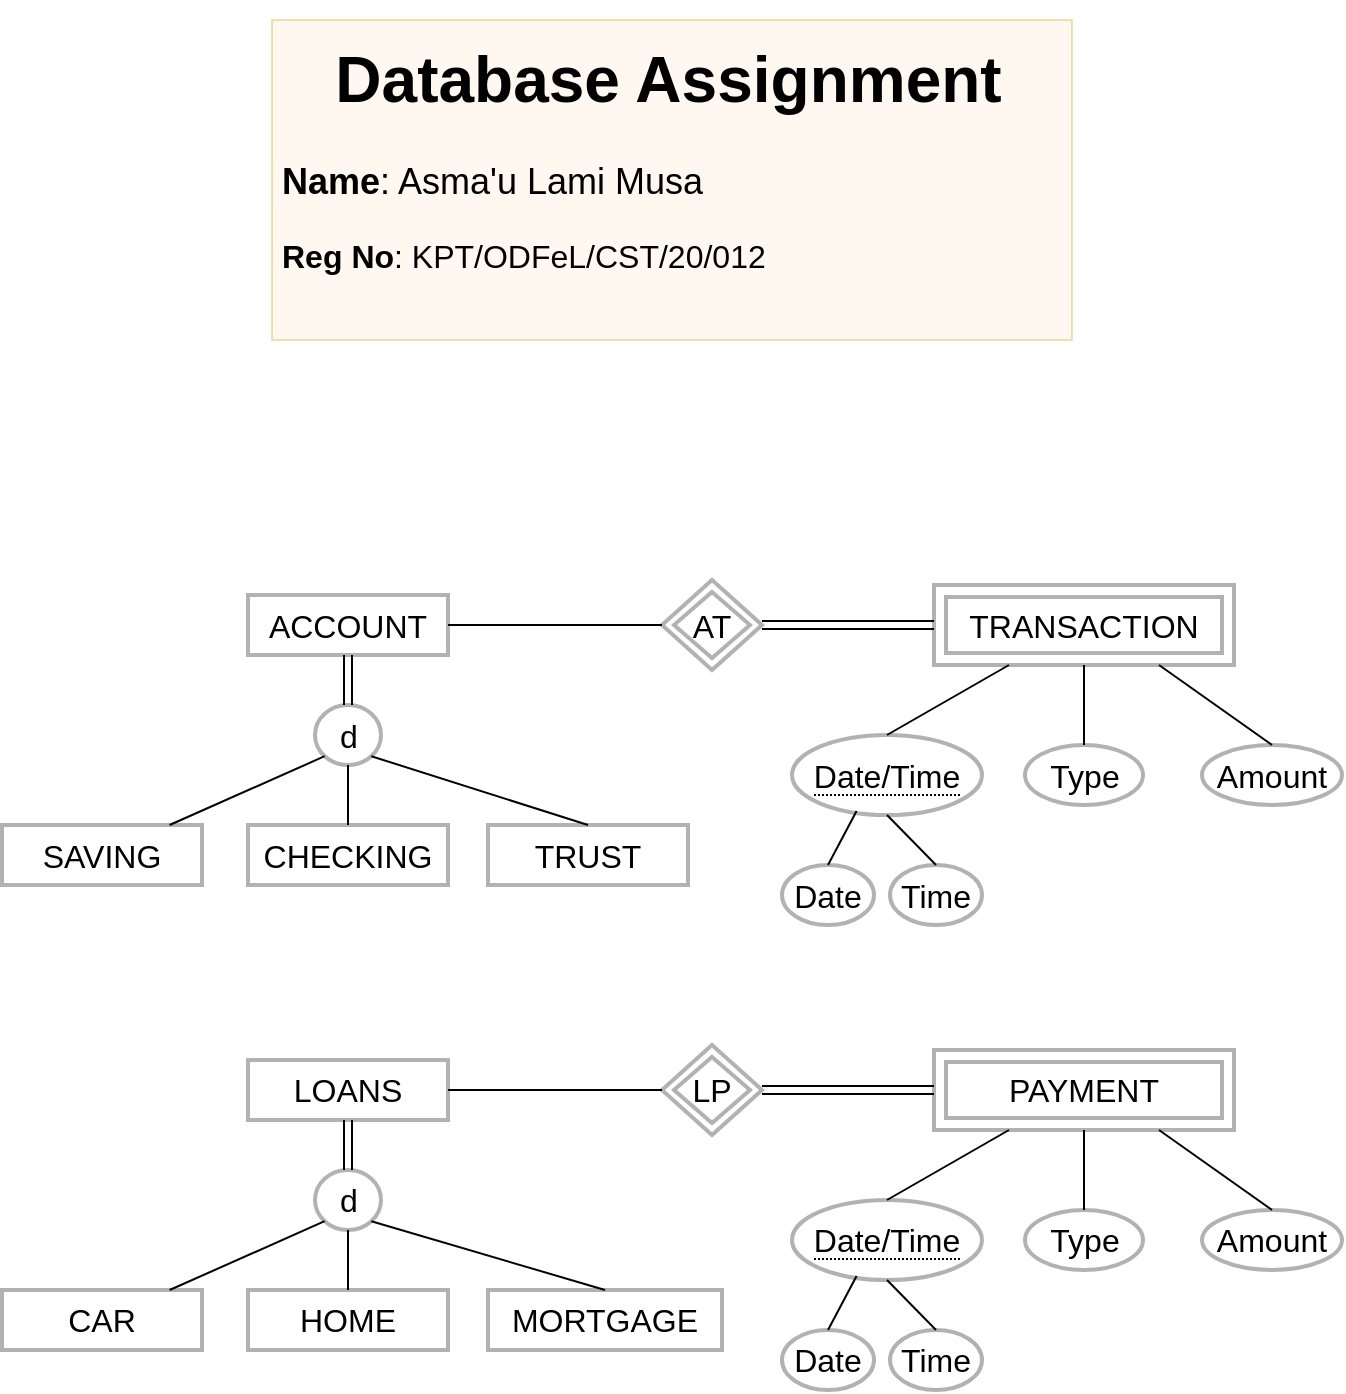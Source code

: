 <mxfile version="13.9.9" type="device"><diagram id="R2lEEEUBdFMjLlhIrx00" name="Page-1"><mxGraphModel dx="1852" dy="572" grid="1" gridSize="10" guides="1" tooltips="1" connect="1" arrows="1" fold="1" page="1" pageScale="1" pageWidth="850" pageHeight="1100" math="0" shadow="0" extFonts="Permanent Marker^https://fonts.googleapis.com/css?family=Permanent+Marker"><root><mxCell id="0"/><mxCell id="1" parent="0"/><mxCell id="Pqqj0TgEl1uMjd9AR5Wa-46" value="" style="shape=link;html=1;rounded=0;fontSize=16;entryX=0;entryY=0.5;entryDx=0;entryDy=0;exitX=1;exitY=0.5;exitDx=0;exitDy=0;" parent="1" source="Pqqj0TgEl1uMjd9AR5Wa-99" target="Pqqj0TgEl1uMjd9AR5Wa-48" edge="1"><mxGeometry relative="1" as="geometry"><mxPoint x="-365" y="352.5" as="sourcePoint"/><mxPoint x="-294" y="352.5" as="targetPoint"/></mxGeometry></mxCell><mxCell id="Pqqj0TgEl1uMjd9AR5Wa-48" value="TRANSACTION" style="shape=ext;margin=3;double=1;whiteSpace=wrap;html=1;align=center;strokeWidth=2;fontSize=16;opacity=30;" parent="1" vertex="1"><mxGeometry x="-294" y="332.5" width="150" height="40" as="geometry"/></mxCell><mxCell id="Pqqj0TgEl1uMjd9AR5Wa-56" value="" style="endArrow=none;html=1;rounded=0;fontSize=16;exitX=0.5;exitY=1;exitDx=0;exitDy=0;entryX=0.5;entryY=0;entryDx=0;entryDy=0;" parent="1" source="Pqqj0TgEl1uMjd9AR5Wa-48" target="Pqqj0TgEl1uMjd9AR5Wa-57" edge="1"><mxGeometry relative="1" as="geometry"><mxPoint x="-180" y="382.5" as="sourcePoint"/><mxPoint x="-200" y="392.5" as="targetPoint"/></mxGeometry></mxCell><mxCell id="Pqqj0TgEl1uMjd9AR5Wa-57" value="Type" style="ellipse;whiteSpace=wrap;html=1;align=center;strokeWidth=2;fontSize=16;opacity=30;" parent="1" vertex="1"><mxGeometry x="-248.5" y="412.5" width="59" height="30" as="geometry"/></mxCell><mxCell id="Pqqj0TgEl1uMjd9AR5Wa-80" value="Amount" style="ellipse;whiteSpace=wrap;html=1;align=center;strokeWidth=2;fontSize=16;opacity=30;" parent="1" vertex="1"><mxGeometry x="-160" y="412.5" width="70" height="30" as="geometry"/></mxCell><mxCell id="Pqqj0TgEl1uMjd9AR5Wa-82" value="&lt;span style=&quot;border-bottom: 1px dotted&quot;&gt;Date/Time&lt;/span&gt;" style="ellipse;whiteSpace=wrap;html=1;align=center;strokeWidth=2;fontSize=16;opacity=30;" parent="1" vertex="1"><mxGeometry x="-365" y="407.5" width="95" height="40" as="geometry"/></mxCell><mxCell id="Pqqj0TgEl1uMjd9AR5Wa-84" value="Time" style="ellipse;whiteSpace=wrap;html=1;align=center;strokeWidth=2;fontSize=16;opacity=30;" parent="1" vertex="1"><mxGeometry x="-316" y="472.5" width="46" height="30" as="geometry"/></mxCell><mxCell id="Pqqj0TgEl1uMjd9AR5Wa-86" value="" style="endArrow=none;html=1;rounded=0;fontSize=16;exitX=0.75;exitY=1;exitDx=0;exitDy=0;entryX=0.5;entryY=0;entryDx=0;entryDy=0;" parent="1" source="Pqqj0TgEl1uMjd9AR5Wa-48" target="Pqqj0TgEl1uMjd9AR5Wa-80" edge="1"><mxGeometry relative="1" as="geometry"><mxPoint x="-209.29" y="382.5" as="sourcePoint"/><mxPoint x="-209.29" y="422.5" as="targetPoint"/></mxGeometry></mxCell><mxCell id="Pqqj0TgEl1uMjd9AR5Wa-87" value="" style="endArrow=none;html=1;rounded=0;fontSize=16;exitX=0.25;exitY=1;exitDx=0;exitDy=0;entryX=0.5;entryY=0;entryDx=0;entryDy=0;" parent="1" source="Pqqj0TgEl1uMjd9AR5Wa-48" target="Pqqj0TgEl1uMjd9AR5Wa-82" edge="1"><mxGeometry relative="1" as="geometry"><mxPoint x="-209.29" y="382.5" as="sourcePoint"/><mxPoint x="-209.29" y="422.5" as="targetPoint"/></mxGeometry></mxCell><mxCell id="Pqqj0TgEl1uMjd9AR5Wa-88" value="" style="endArrow=none;html=1;rounded=0;fontSize=16;exitX=0.5;exitY=1;exitDx=0;exitDy=0;entryX=0.5;entryY=0;entryDx=0;entryDy=0;" parent="1" source="Pqqj0TgEl1uMjd9AR5Wa-82" target="Pqqj0TgEl1uMjd9AR5Wa-84" edge="1"><mxGeometry relative="1" as="geometry"><mxPoint x="-209" y="382.5" as="sourcePoint"/><mxPoint x="-209" y="422.5" as="targetPoint"/></mxGeometry></mxCell><mxCell id="Pqqj0TgEl1uMjd9AR5Wa-89" value="" style="endArrow=none;html=1;rounded=0;fontSize=16;exitX=0.34;exitY=0.95;exitDx=0;exitDy=0;entryX=0.5;entryY=0;entryDx=0;entryDy=0;exitPerimeter=0;" parent="1" source="Pqqj0TgEl1uMjd9AR5Wa-82" target="Pqqj0TgEl1uMjd9AR5Wa-102" edge="1"><mxGeometry relative="1" as="geometry"><mxPoint x="-329.75" y="472.5" as="sourcePoint"/><mxPoint x="-347.5" y="472.5" as="targetPoint"/></mxGeometry></mxCell><mxCell id="Pqqj0TgEl1uMjd9AR5Wa-90" value="ACCOUNT" style="whiteSpace=wrap;html=1;align=center;strokeWidth=2;fontSize=16;opacity=30;" parent="1" vertex="1"><mxGeometry x="-637" y="337.5" width="100" height="30" as="geometry"/></mxCell><mxCell id="Pqqj0TgEl1uMjd9AR5Wa-91" value="" style="shape=link;html=1;rounded=0;fontSize=16;exitX=0.5;exitY=1;exitDx=0;exitDy=0;" parent="1" source="Pqqj0TgEl1uMjd9AR5Wa-90" edge="1"><mxGeometry relative="1" as="geometry"><mxPoint x="-622.5" y="382.5" as="sourcePoint"/><mxPoint x="-587" y="392.5" as="targetPoint"/></mxGeometry></mxCell><mxCell id="Pqqj0TgEl1uMjd9AR5Wa-92" value="d" style="ellipse;whiteSpace=wrap;html=1;align=center;strokeWidth=2;fontSize=16;opacity=30;" parent="1" vertex="1"><mxGeometry x="-603.5" y="392.5" width="33" height="30" as="geometry"/></mxCell><mxCell id="Pqqj0TgEl1uMjd9AR5Wa-93" value="SAVING" style="whiteSpace=wrap;html=1;align=center;strokeWidth=2;fontSize=16;opacity=30;" parent="1" vertex="1"><mxGeometry x="-760" y="452.5" width="100" height="30" as="geometry"/></mxCell><mxCell id="Pqqj0TgEl1uMjd9AR5Wa-94" value="CHECKING" style="whiteSpace=wrap;html=1;align=center;strokeWidth=2;fontSize=16;opacity=30;" parent="1" vertex="1"><mxGeometry x="-637" y="452.5" width="100" height="30" as="geometry"/></mxCell><mxCell id="Pqqj0TgEl1uMjd9AR5Wa-95" value="TRUST" style="whiteSpace=wrap;html=1;align=center;strokeWidth=2;fontSize=16;opacity=30;" parent="1" vertex="1"><mxGeometry x="-517" y="452.5" width="100" height="30" as="geometry"/></mxCell><mxCell id="Pqqj0TgEl1uMjd9AR5Wa-96" value="" style="endArrow=none;html=1;rounded=0;fontSize=16;exitX=0;exitY=1;exitDx=0;exitDy=0;" parent="1" source="Pqqj0TgEl1uMjd9AR5Wa-92" target="Pqqj0TgEl1uMjd9AR5Wa-93" edge="1"><mxGeometry relative="1" as="geometry"><mxPoint x="-717" y="362.5" as="sourcePoint"/><mxPoint x="-717" y="402.5" as="targetPoint"/></mxGeometry></mxCell><mxCell id="Pqqj0TgEl1uMjd9AR5Wa-97" value="" style="endArrow=none;html=1;rounded=0;fontSize=16;exitX=0.5;exitY=1;exitDx=0;exitDy=0;entryX=0.5;entryY=0;entryDx=0;entryDy=0;" parent="1" source="Pqqj0TgEl1uMjd9AR5Wa-92" target="Pqqj0TgEl1uMjd9AR5Wa-94" edge="1"><mxGeometry relative="1" as="geometry"><mxPoint x="-588.424" y="428.323" as="sourcePoint"/><mxPoint x="-671.718" y="472.5" as="targetPoint"/></mxGeometry></mxCell><mxCell id="Pqqj0TgEl1uMjd9AR5Wa-98" value="" style="endArrow=none;html=1;rounded=0;fontSize=16;entryX=0.5;entryY=0;entryDx=0;entryDy=0;exitX=1;exitY=1;exitDx=0;exitDy=0;" parent="1" source="Pqqj0TgEl1uMjd9AR5Wa-92" target="Pqqj0TgEl1uMjd9AR5Wa-95" edge="1"><mxGeometry relative="1" as="geometry"><mxPoint x="-547" y="432.5" as="sourcePoint"/><mxPoint x="-577" y="472.5" as="targetPoint"/></mxGeometry></mxCell><mxCell id="Pqqj0TgEl1uMjd9AR5Wa-99" value="AT" style="shape=rhombus;double=1;perimeter=rhombusPerimeter;whiteSpace=wrap;html=1;align=center;strokeWidth=2;fontSize=16;opacity=30;" parent="1" vertex="1"><mxGeometry x="-430" y="330" width="50" height="45" as="geometry"/></mxCell><mxCell id="Pqqj0TgEl1uMjd9AR5Wa-101" value="" style="endArrow=none;html=1;rounded=0;fontSize=16;exitX=0;exitY=0.5;exitDx=0;exitDy=0;entryX=1;entryY=0.5;entryDx=0;entryDy=0;" parent="1" source="Pqqj0TgEl1uMjd9AR5Wa-99" target="Pqqj0TgEl1uMjd9AR5Wa-90" edge="1"><mxGeometry relative="1" as="geometry"><mxPoint x="-399" y="352.5" as="sourcePoint"/><mxPoint x="-460" y="387.5" as="targetPoint"/></mxGeometry></mxCell><mxCell id="Pqqj0TgEl1uMjd9AR5Wa-102" value="Date" style="ellipse;whiteSpace=wrap;html=1;align=center;strokeWidth=2;fontSize=16;opacity=30;" parent="1" vertex="1"><mxGeometry x="-370" y="472.5" width="46" height="30" as="geometry"/></mxCell><mxCell id="Pqqj0TgEl1uMjd9AR5Wa-103" value="" style="shape=link;html=1;rounded=0;fontSize=16;entryX=0;entryY=0.5;entryDx=0;entryDy=0;exitX=1;exitY=0.5;exitDx=0;exitDy=0;" parent="1" source="Pqqj0TgEl1uMjd9AR5Wa-123" target="Pqqj0TgEl1uMjd9AR5Wa-104" edge="1"><mxGeometry relative="1" as="geometry"><mxPoint x="-365" y="585" as="sourcePoint"/><mxPoint x="-294" y="585" as="targetPoint"/></mxGeometry></mxCell><mxCell id="Pqqj0TgEl1uMjd9AR5Wa-104" value="PAYMENT" style="shape=ext;margin=3;double=1;whiteSpace=wrap;html=1;align=center;strokeWidth=2;fontSize=16;opacity=30;" parent="1" vertex="1"><mxGeometry x="-294" y="565" width="150" height="40" as="geometry"/></mxCell><mxCell id="Pqqj0TgEl1uMjd9AR5Wa-105" value="" style="endArrow=none;html=1;rounded=0;fontSize=16;exitX=0.5;exitY=1;exitDx=0;exitDy=0;entryX=0.5;entryY=0;entryDx=0;entryDy=0;" parent="1" source="Pqqj0TgEl1uMjd9AR5Wa-104" target="Pqqj0TgEl1uMjd9AR5Wa-106" edge="1"><mxGeometry relative="1" as="geometry"><mxPoint x="-180" y="615" as="sourcePoint"/><mxPoint x="-200" y="625" as="targetPoint"/></mxGeometry></mxCell><mxCell id="Pqqj0TgEl1uMjd9AR5Wa-106" value="Type" style="ellipse;whiteSpace=wrap;html=1;align=center;strokeWidth=2;fontSize=16;opacity=30;" parent="1" vertex="1"><mxGeometry x="-248.5" y="645" width="59" height="30" as="geometry"/></mxCell><mxCell id="Pqqj0TgEl1uMjd9AR5Wa-107" value="Amount" style="ellipse;whiteSpace=wrap;html=1;align=center;strokeWidth=2;fontSize=16;opacity=30;" parent="1" vertex="1"><mxGeometry x="-160" y="645" width="70" height="30" as="geometry"/></mxCell><mxCell id="Pqqj0TgEl1uMjd9AR5Wa-108" value="&lt;span style=&quot;border-bottom: 1px dotted&quot;&gt;Date/Time&lt;/span&gt;" style="ellipse;whiteSpace=wrap;html=1;align=center;strokeWidth=2;fontSize=16;opacity=30;" parent="1" vertex="1"><mxGeometry x="-365" y="640" width="95" height="40" as="geometry"/></mxCell><mxCell id="Pqqj0TgEl1uMjd9AR5Wa-109" value="Time" style="ellipse;whiteSpace=wrap;html=1;align=center;strokeWidth=2;fontSize=16;opacity=30;" parent="1" vertex="1"><mxGeometry x="-316" y="705" width="46" height="30" as="geometry"/></mxCell><mxCell id="Pqqj0TgEl1uMjd9AR5Wa-110" value="" style="endArrow=none;html=1;rounded=0;fontSize=16;exitX=0.75;exitY=1;exitDx=0;exitDy=0;entryX=0.5;entryY=0;entryDx=0;entryDy=0;" parent="1" source="Pqqj0TgEl1uMjd9AR5Wa-104" target="Pqqj0TgEl1uMjd9AR5Wa-107" edge="1"><mxGeometry relative="1" as="geometry"><mxPoint x="-209.29" y="615" as="sourcePoint"/><mxPoint x="-209.29" y="655" as="targetPoint"/></mxGeometry></mxCell><mxCell id="Pqqj0TgEl1uMjd9AR5Wa-111" value="" style="endArrow=none;html=1;rounded=0;fontSize=16;exitX=0.25;exitY=1;exitDx=0;exitDy=0;entryX=0.5;entryY=0;entryDx=0;entryDy=0;" parent="1" source="Pqqj0TgEl1uMjd9AR5Wa-104" target="Pqqj0TgEl1uMjd9AR5Wa-108" edge="1"><mxGeometry relative="1" as="geometry"><mxPoint x="-209.29" y="615" as="sourcePoint"/><mxPoint x="-209.29" y="655" as="targetPoint"/></mxGeometry></mxCell><mxCell id="Pqqj0TgEl1uMjd9AR5Wa-112" value="" style="endArrow=none;html=1;rounded=0;fontSize=16;exitX=0.5;exitY=1;exitDx=0;exitDy=0;entryX=0.5;entryY=0;entryDx=0;entryDy=0;" parent="1" source="Pqqj0TgEl1uMjd9AR5Wa-108" target="Pqqj0TgEl1uMjd9AR5Wa-109" edge="1"><mxGeometry relative="1" as="geometry"><mxPoint x="-209" y="615" as="sourcePoint"/><mxPoint x="-209" y="655" as="targetPoint"/></mxGeometry></mxCell><mxCell id="Pqqj0TgEl1uMjd9AR5Wa-113" value="" style="endArrow=none;html=1;rounded=0;fontSize=16;exitX=0.34;exitY=0.95;exitDx=0;exitDy=0;entryX=0.5;entryY=0;entryDx=0;entryDy=0;exitPerimeter=0;" parent="1" source="Pqqj0TgEl1uMjd9AR5Wa-108" target="Pqqj0TgEl1uMjd9AR5Wa-125" edge="1"><mxGeometry relative="1" as="geometry"><mxPoint x="-329.75" y="705" as="sourcePoint"/><mxPoint x="-347.5" y="705" as="targetPoint"/></mxGeometry></mxCell><mxCell id="Pqqj0TgEl1uMjd9AR5Wa-114" value="LOANS" style="whiteSpace=wrap;html=1;align=center;strokeWidth=2;fontSize=16;opacity=30;" parent="1" vertex="1"><mxGeometry x="-637" y="570" width="100" height="30" as="geometry"/></mxCell><mxCell id="Pqqj0TgEl1uMjd9AR5Wa-115" value="" style="shape=link;html=1;rounded=0;fontSize=16;exitX=0.5;exitY=1;exitDx=0;exitDy=0;" parent="1" source="Pqqj0TgEl1uMjd9AR5Wa-114" edge="1"><mxGeometry relative="1" as="geometry"><mxPoint x="-622.5" y="615" as="sourcePoint"/><mxPoint x="-587" y="625" as="targetPoint"/></mxGeometry></mxCell><mxCell id="Pqqj0TgEl1uMjd9AR5Wa-116" value="d" style="ellipse;whiteSpace=wrap;html=1;align=center;strokeWidth=2;fontSize=16;opacity=30;" parent="1" vertex="1"><mxGeometry x="-603.5" y="625" width="33" height="30" as="geometry"/></mxCell><mxCell id="Pqqj0TgEl1uMjd9AR5Wa-117" value="CAR" style="whiteSpace=wrap;html=1;align=center;strokeWidth=2;fontSize=16;opacity=30;" parent="1" vertex="1"><mxGeometry x="-760" y="685" width="100" height="30" as="geometry"/></mxCell><mxCell id="Pqqj0TgEl1uMjd9AR5Wa-118" value="HOME" style="whiteSpace=wrap;html=1;align=center;strokeWidth=2;fontSize=16;opacity=30;" parent="1" vertex="1"><mxGeometry x="-637" y="685" width="100" height="30" as="geometry"/></mxCell><mxCell id="Pqqj0TgEl1uMjd9AR5Wa-119" value="MORTGAGE" style="whiteSpace=wrap;html=1;align=center;strokeWidth=2;fontSize=16;opacity=30;" parent="1" vertex="1"><mxGeometry x="-517" y="685" width="117" height="30" as="geometry"/></mxCell><mxCell id="Pqqj0TgEl1uMjd9AR5Wa-120" value="" style="endArrow=none;html=1;rounded=0;fontSize=16;exitX=0;exitY=1;exitDx=0;exitDy=0;" parent="1" source="Pqqj0TgEl1uMjd9AR5Wa-116" target="Pqqj0TgEl1uMjd9AR5Wa-117" edge="1"><mxGeometry relative="1" as="geometry"><mxPoint x="-717" y="595" as="sourcePoint"/><mxPoint x="-717" y="635" as="targetPoint"/></mxGeometry></mxCell><mxCell id="Pqqj0TgEl1uMjd9AR5Wa-121" value="" style="endArrow=none;html=1;rounded=0;fontSize=16;exitX=0.5;exitY=1;exitDx=0;exitDy=0;entryX=0.5;entryY=0;entryDx=0;entryDy=0;" parent="1" source="Pqqj0TgEl1uMjd9AR5Wa-116" target="Pqqj0TgEl1uMjd9AR5Wa-118" edge="1"><mxGeometry relative="1" as="geometry"><mxPoint x="-588.424" y="660.823" as="sourcePoint"/><mxPoint x="-671.718" y="705" as="targetPoint"/></mxGeometry></mxCell><mxCell id="Pqqj0TgEl1uMjd9AR5Wa-122" value="" style="endArrow=none;html=1;rounded=0;fontSize=16;entryX=0.5;entryY=0;entryDx=0;entryDy=0;exitX=1;exitY=1;exitDx=0;exitDy=0;" parent="1" source="Pqqj0TgEl1uMjd9AR5Wa-116" target="Pqqj0TgEl1uMjd9AR5Wa-119" edge="1"><mxGeometry relative="1" as="geometry"><mxPoint x="-547" y="665" as="sourcePoint"/><mxPoint x="-577" y="705" as="targetPoint"/></mxGeometry></mxCell><mxCell id="Pqqj0TgEl1uMjd9AR5Wa-123" value="LP" style="shape=rhombus;double=1;perimeter=rhombusPerimeter;whiteSpace=wrap;html=1;align=center;strokeWidth=2;fontSize=16;opacity=30;" parent="1" vertex="1"><mxGeometry x="-430" y="562.5" width="50" height="45" as="geometry"/></mxCell><mxCell id="Pqqj0TgEl1uMjd9AR5Wa-124" value="" style="endArrow=none;html=1;rounded=0;fontSize=16;exitX=0;exitY=0.5;exitDx=0;exitDy=0;entryX=1;entryY=0.5;entryDx=0;entryDy=0;" parent="1" source="Pqqj0TgEl1uMjd9AR5Wa-123" target="Pqqj0TgEl1uMjd9AR5Wa-114" edge="1"><mxGeometry relative="1" as="geometry"><mxPoint x="-399" y="585" as="sourcePoint"/><mxPoint x="-460" y="620" as="targetPoint"/></mxGeometry></mxCell><mxCell id="Pqqj0TgEl1uMjd9AR5Wa-125" value="Date" style="ellipse;whiteSpace=wrap;html=1;align=center;strokeWidth=2;fontSize=16;opacity=30;" parent="1" vertex="1"><mxGeometry x="-370" y="705" width="46" height="30" as="geometry"/></mxCell><mxCell id="Pqqj0TgEl1uMjd9AR5Wa-126" value="&lt;h1&gt;&amp;nbsp; &amp;nbsp;Database Assignment&lt;/h1&gt;&lt;p&gt;&lt;font style=&quot;font-size: 18px&quot;&gt;&lt;b&gt;Name&lt;/b&gt;: Asma'u Lami Musa&lt;/font&gt;&lt;/p&gt;&lt;p&gt;&lt;font size=&quot;3&quot;&gt;&lt;b&gt;Reg&lt;/b&gt; &lt;b&gt;No&lt;/b&gt;: KPT/ODFeL/CST/20/012&lt;/font&gt;&lt;/p&gt;" style="text;html=1;strokeColor=#d79b00;fillColor=#ffe6cc;spacing=5;spacingTop=-20;whiteSpace=wrap;overflow=hidden;rounded=0;fontSize=16;opacity=30;" parent="1" vertex="1"><mxGeometry x="-625" y="50" width="400" height="160" as="geometry"/></mxCell></root></mxGraphModel></diagram></mxfile>